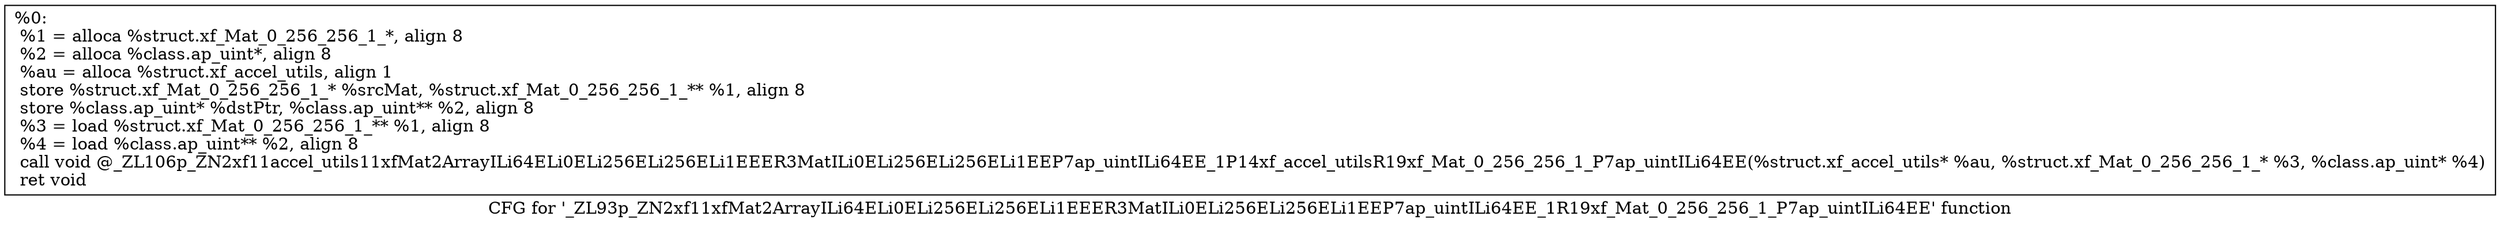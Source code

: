 digraph "CFG for '_ZL93p_ZN2xf11xfMat2ArrayILi64ELi0ELi256ELi256ELi1EEER3MatILi0ELi256ELi256ELi1EEP7ap_uintILi64EE_1R19xf_Mat_0_256_256_1_P7ap_uintILi64EE' function" {
	label="CFG for '_ZL93p_ZN2xf11xfMat2ArrayILi64ELi0ELi256ELi256ELi1EEER3MatILi0ELi256ELi256ELi1EEP7ap_uintILi64EE_1R19xf_Mat_0_256_256_1_P7ap_uintILi64EE' function";

	Node0x2ec4e10 [shape=record,label="{%0:\l  %1 = alloca %struct.xf_Mat_0_256_256_1_*, align 8\l  %2 = alloca %class.ap_uint*, align 8\l  %au = alloca %struct.xf_accel_utils, align 1\l  store %struct.xf_Mat_0_256_256_1_* %srcMat, %struct.xf_Mat_0_256_256_1_** %1, align 8\l  store %class.ap_uint* %dstPtr, %class.ap_uint** %2, align 8\l  %3 = load %struct.xf_Mat_0_256_256_1_** %1, align 8\l  %4 = load %class.ap_uint** %2, align 8\l  call void @_ZL106p_ZN2xf11accel_utils11xfMat2ArrayILi64ELi0ELi256ELi256ELi1EEER3MatILi0ELi256ELi256ELi1EEP7ap_uintILi64EE_1P14xf_accel_utilsR19xf_Mat_0_256_256_1_P7ap_uintILi64EE(%struct.xf_accel_utils* %au, %struct.xf_Mat_0_256_256_1_* %3, %class.ap_uint* %4)\l  ret void\l}"];
}
